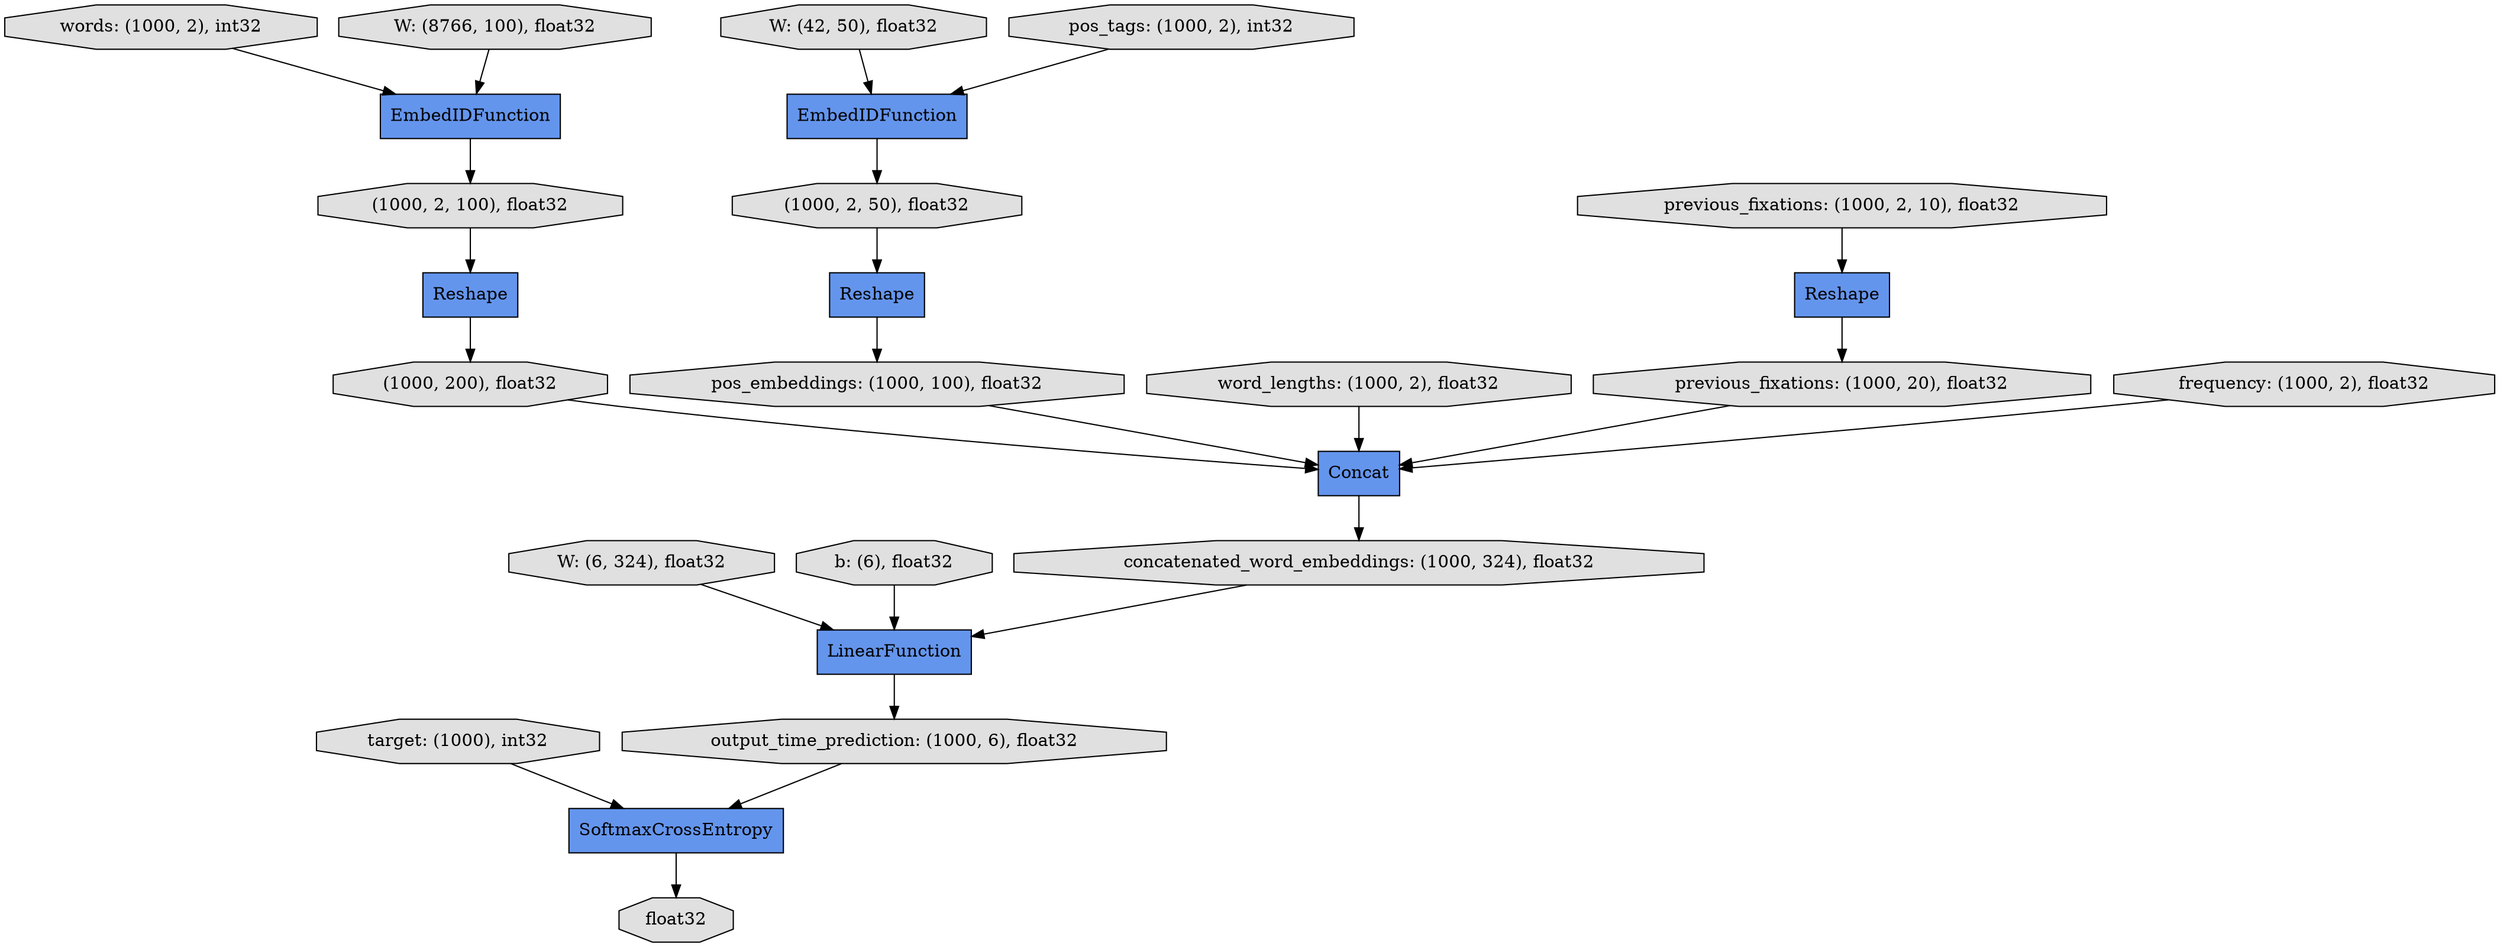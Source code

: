 digraph graphname{rankdir=TB;139930961014856 [label="concatenated_word_embeddings: (1000, 324), float32",style="filled",fillcolor="#E0E0E0",shape="octagon"];139930961012832 [label="words: (1000, 2), int32",style="filled",fillcolor="#E0E0E0",shape="octagon"];139930961012888 [label="EmbedIDFunction",style="filled",fillcolor="#6495ED",shape="record"];139930961012944 [label="output_time_prediction: (1000, 6), float32",style="filled",fillcolor="#E0E0E0",shape="octagon"];139930961013056 [label="Reshape",style="filled",fillcolor="#6495ED",shape="record"];139930961013112 [label="(1000, 2, 100), float32",style="filled",fillcolor="#E0E0E0",shape="octagon"];139930961011152 [label="W: (8766, 100), float32",style="filled",fillcolor="#E0E0E0",shape="octagon"];139930961011320 [label="W: (42, 50), float32",style="filled",fillcolor="#E0E0E0",shape="octagon"];139930961013392 [label="(1000, 200), float32",style="filled",fillcolor="#E0E0E0",shape="octagon"];139930961013448 [label="pos_tags: (1000, 2), int32",style="filled",fillcolor="#E0E0E0",shape="octagon"];139930961013504 [label="EmbedIDFunction",style="filled",fillcolor="#6495ED",shape="record"];139930961011488 [label="W: (6, 324), float32",style="filled",fillcolor="#E0E0E0",shape="octagon"];139930961013560 [label="SoftmaxCrossEntropy",style="filled",fillcolor="#6495ED",shape="record"];139930961013616 [label="Reshape",style="filled",fillcolor="#6495ED",shape="record"];139930961013728 [label="(1000, 2, 50), float32",style="filled",fillcolor="#E0E0E0",shape="octagon"];139930961011712 [label="b: (6), float32",style="filled",fillcolor="#E0E0E0",shape="octagon"];139930961014008 [label="pos_embeddings: (1000, 100), float32",style="filled",fillcolor="#E0E0E0",shape="octagon"];139930961014064 [label="word_lengths: (1000, 2), float32",style="filled",fillcolor="#E0E0E0",shape="octagon"];139930961014120 [label="LinearFunction",style="filled",fillcolor="#6495ED",shape="record"];139930961014176 [label="previous_fixations: (1000, 2, 10), float32",style="filled",fillcolor="#E0E0E0",shape="octagon"];139930961014232 [label="Reshape",style="filled",fillcolor="#6495ED",shape="record"];139930961014512 [label="previous_fixations: (1000, 20), float32",style="filled",fillcolor="#E0E0E0",shape="octagon"];139930961014568 [label="frequency: (1000, 2), float32",style="filled",fillcolor="#E0E0E0",shape="octagon"];139930961014624 [label="Concat",style="filled",fillcolor="#6495ED",shape="record"];139930961014680 [label="float32",style="filled",fillcolor="#E0E0E0",shape="octagon"];139930961012720 [label="target: (1000), int32",style="filled",fillcolor="#E0E0E0",shape="octagon"];139930961014512 -> 139930961014624;139930961012832 -> 139930961012888;139930961012720 -> 139930961013560;139930961013504 -> 139930961013728;139930961011152 -> 139930961012888;139930961013616 -> 139930961014008;139930961013448 -> 139930961013504;139930961014008 -> 139930961014624;139930961014176 -> 139930961014232;139930961014624 -> 139930961014856;139930961014064 -> 139930961014624;139930961014232 -> 139930961014512;139930961011712 -> 139930961014120;139930961014568 -> 139930961014624;139930961014120 -> 139930961012944;139930961013392 -> 139930961014624;139930961013112 -> 139930961013056;139930961013056 -> 139930961013392;139930961014856 -> 139930961014120;139930961011320 -> 139930961013504;139930961011488 -> 139930961014120;139930961013728 -> 139930961013616;139930961012888 -> 139930961013112;139930961013560 -> 139930961014680;139930961012944 -> 139930961013560;}
